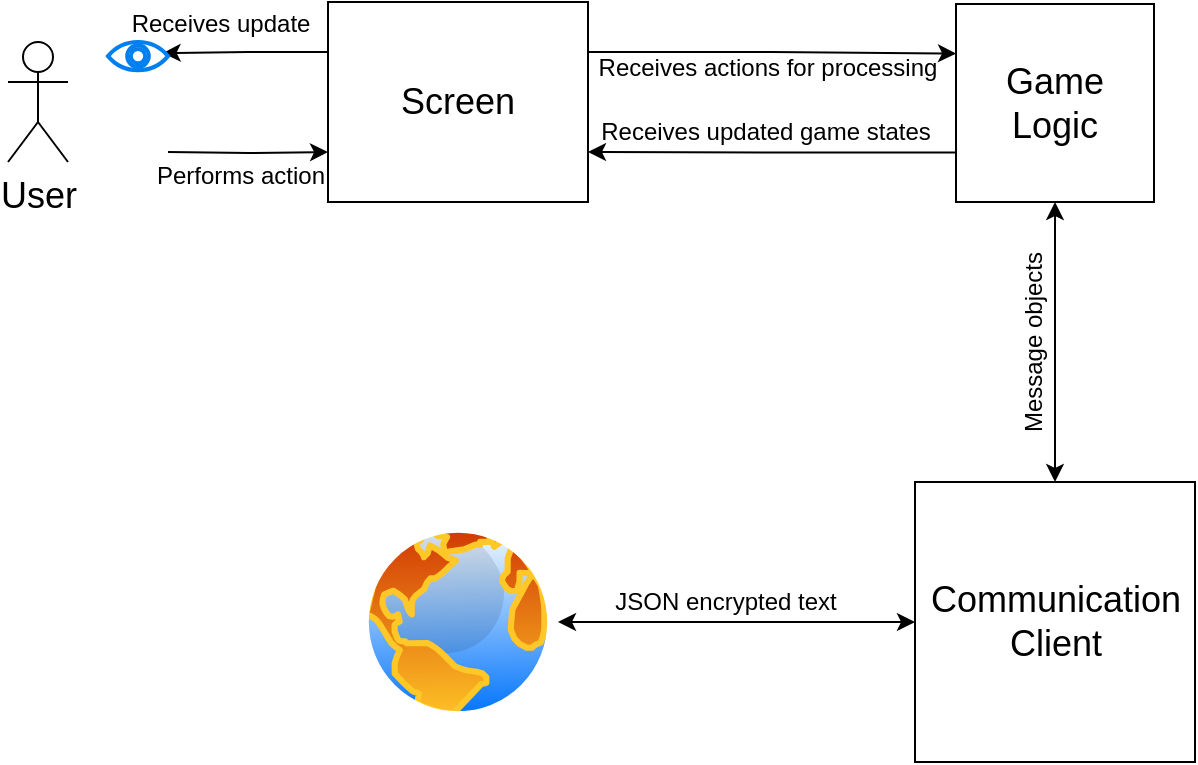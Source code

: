 <mxfile version="14.4.5" type="google"><diagram id="oY_mcCj8AIsyJgkkY_Je" name="Page-1"><mxGraphModel dx="1548" dy="860" grid="1" gridSize="10" guides="1" tooltips="1" connect="1" arrows="1" fold="1" page="1" pageScale="1" pageWidth="627" pageHeight="1169" math="0" shadow="0"><root><mxCell id="0"/><mxCell id="1" parent="0"/><mxCell id="42ngZ_kJOVq70QLUa3Ob-1" value="&lt;font style=&quot;font-size: 18px&quot;&gt;User&lt;/font&gt;" style="shape=umlActor;verticalLabelPosition=bottom;verticalAlign=top;html=1;outlineConnect=0;" vertex="1" parent="1"><mxGeometry x="27" y="40" width="30" height="60" as="geometry"/></mxCell><mxCell id="42ngZ_kJOVq70QLUa3Ob-6" style="edgeStyle=orthogonalEdgeStyle;rounded=0;orthogonalLoop=1;jettySize=auto;html=1;exitX=0;exitY=0.25;exitDx=0;exitDy=0;entryX=0.911;entryY=0.392;entryDx=0;entryDy=0;entryPerimeter=0;" edge="1" parent="1" source="42ngZ_kJOVq70QLUa3Ob-2" target="42ngZ_kJOVq70QLUa3Ob-3"><mxGeometry relative="1" as="geometry"/></mxCell><mxCell id="42ngZ_kJOVq70QLUa3Ob-11" style="edgeStyle=orthogonalEdgeStyle;rounded=0;orthogonalLoop=1;jettySize=auto;html=1;exitX=1;exitY=0.25;exitDx=0;exitDy=0;entryX=0;entryY=0.25;entryDx=0;entryDy=0;" edge="1" parent="1" source="42ngZ_kJOVq70QLUa3Ob-2" target="42ngZ_kJOVq70QLUa3Ob-10"><mxGeometry relative="1" as="geometry"/></mxCell><mxCell id="42ngZ_kJOVq70QLUa3Ob-2" value="&lt;font style=&quot;font-size: 18px&quot;&gt;Screen&lt;/font&gt;" style="rounded=0;whiteSpace=wrap;html=1;" vertex="1" parent="1"><mxGeometry x="187" y="20" width="130" height="100" as="geometry"/></mxCell><mxCell id="42ngZ_kJOVq70QLUa3Ob-3" value="" style="html=1;verticalLabelPosition=bottom;align=center;labelBackgroundColor=#ffffff;verticalAlign=top;strokeWidth=2;strokeColor=#0080F0;shadow=0;dashed=0;shape=mxgraph.ios7.icons.eye;" vertex="1" parent="1"><mxGeometry x="77" y="40" width="30" height="14.1" as="geometry"/></mxCell><mxCell id="42ngZ_kJOVq70QLUa3Ob-5" style="edgeStyle=orthogonalEdgeStyle;rounded=0;orthogonalLoop=1;jettySize=auto;html=1;exitX=1;exitY=0.5;exitDx=0;exitDy=0;entryX=0;entryY=0.75;entryDx=0;entryDy=0;" edge="1" parent="1" target="42ngZ_kJOVq70QLUa3Ob-2"><mxGeometry relative="1" as="geometry"><mxPoint x="107" y="95" as="sourcePoint"/></mxGeometry></mxCell><mxCell id="42ngZ_kJOVq70QLUa3Ob-7" value="Receives update&lt;br&gt;" style="text;html=1;align=center;verticalAlign=middle;resizable=0;points=[];autosize=1;" vertex="1" parent="1"><mxGeometry x="78" y="21" width="110" height="20" as="geometry"/></mxCell><mxCell id="42ngZ_kJOVq70QLUa3Ob-8" value="Performs action" style="text;html=1;align=center;verticalAlign=middle;resizable=0;points=[];autosize=1;" vertex="1" parent="1"><mxGeometry x="93" y="97" width="100" height="20" as="geometry"/></mxCell><mxCell id="42ngZ_kJOVq70QLUa3Ob-9" value="" style="shape=image;html=1;verticalAlign=top;verticalLabelPosition=bottom;labelBackgroundColor=#ffffff;imageAspect=0;aspect=fixed;image=https://cdn2.iconfinder.com/data/icons/hawcons-gesture-stroke/32/icon_22_one_finger-128.png" vertex="1" parent="1"><mxGeometry x="82" y="75" width="30" height="30" as="geometry"/></mxCell><mxCell id="42ngZ_kJOVq70QLUa3Ob-12" style="edgeStyle=orthogonalEdgeStyle;rounded=0;orthogonalLoop=1;jettySize=auto;html=1;exitX=0;exitY=0.75;exitDx=0;exitDy=0;entryX=1;entryY=0.75;entryDx=0;entryDy=0;" edge="1" parent="1" source="42ngZ_kJOVq70QLUa3Ob-10" target="42ngZ_kJOVq70QLUa3Ob-2"><mxGeometry relative="1" as="geometry"/></mxCell><mxCell id="42ngZ_kJOVq70QLUa3Ob-10" value="&lt;font style=&quot;font-size: 18px&quot;&gt;Game Logic&lt;/font&gt;" style="whiteSpace=wrap;html=1;aspect=fixed;" vertex="1" parent="1"><mxGeometry x="501" y="21" width="99" height="99" as="geometry"/></mxCell><mxCell id="42ngZ_kJOVq70QLUa3Ob-13" value="Receives actions for processing" style="text;html=1;strokeColor=none;fillColor=none;align=center;verticalAlign=middle;whiteSpace=wrap;rounded=0;" vertex="1" parent="1"><mxGeometry x="312" y="43" width="190" height="20" as="geometry"/></mxCell><mxCell id="42ngZ_kJOVq70QLUa3Ob-14" value="Receives updated game states" style="text;html=1;strokeColor=none;fillColor=none;align=center;verticalAlign=middle;whiteSpace=wrap;rounded=0;" vertex="1" parent="1"><mxGeometry x="311" y="75" width="190" height="20" as="geometry"/></mxCell><mxCell id="42ngZ_kJOVq70QLUa3Ob-18" value="&lt;span style=&quot;font-size: 18px&quot;&gt;Communication Client&lt;/span&gt;" style="whiteSpace=wrap;html=1;aspect=fixed;" vertex="1" parent="1"><mxGeometry x="480.5" y="260" width="140" height="140" as="geometry"/></mxCell><mxCell id="42ngZ_kJOVq70QLUa3Ob-19" value="" style="endArrow=classic;startArrow=classic;html=1;entryX=0.5;entryY=1;entryDx=0;entryDy=0;exitX=0.5;exitY=0;exitDx=0;exitDy=0;" edge="1" parent="1" source="42ngZ_kJOVq70QLUa3Ob-18" target="42ngZ_kJOVq70QLUa3Ob-10"><mxGeometry width="50" height="50" relative="1" as="geometry"><mxPoint x="290" y="430" as="sourcePoint"/><mxPoint x="340" y="380" as="targetPoint"/></mxGeometry></mxCell><mxCell id="42ngZ_kJOVq70QLUa3Ob-20" value="" style="aspect=fixed;perimeter=ellipsePerimeter;html=1;align=center;shadow=0;dashed=0;spacingTop=3;image;image=img/lib/active_directory/internet_globe.svg;" vertex="1" parent="1"><mxGeometry x="202" y="280" width="100" height="100" as="geometry"/></mxCell><mxCell id="42ngZ_kJOVq70QLUa3Ob-21" value="" style="endArrow=classic;startArrow=classic;html=1;entryX=0;entryY=0.5;entryDx=0;entryDy=0;exitX=1;exitY=0.5;exitDx=0;exitDy=0;" edge="1" parent="1" source="42ngZ_kJOVq70QLUa3Ob-20" target="42ngZ_kJOVq70QLUa3Ob-18"><mxGeometry width="50" height="50" relative="1" as="geometry"><mxPoint x="285.75" y="500" as="sourcePoint"/><mxPoint x="335.75" y="450" as="targetPoint"/></mxGeometry></mxCell><mxCell id="42ngZ_kJOVq70QLUa3Ob-22" value="Message objects" style="text;html=1;strokeColor=none;fillColor=none;align=center;verticalAlign=middle;whiteSpace=wrap;rounded=0;rotation=-90;" vertex="1" parent="1"><mxGeometry x="480" y="180" width="120" height="20" as="geometry"/></mxCell><mxCell id="42ngZ_kJOVq70QLUa3Ob-23" value="JSON encrypted text" style="text;html=1;strokeColor=none;fillColor=none;align=center;verticalAlign=middle;whiteSpace=wrap;rounded=0;" vertex="1" parent="1"><mxGeometry x="311" y="310" width="150" height="20" as="geometry"/></mxCell></root></mxGraphModel></diagram></mxfile>